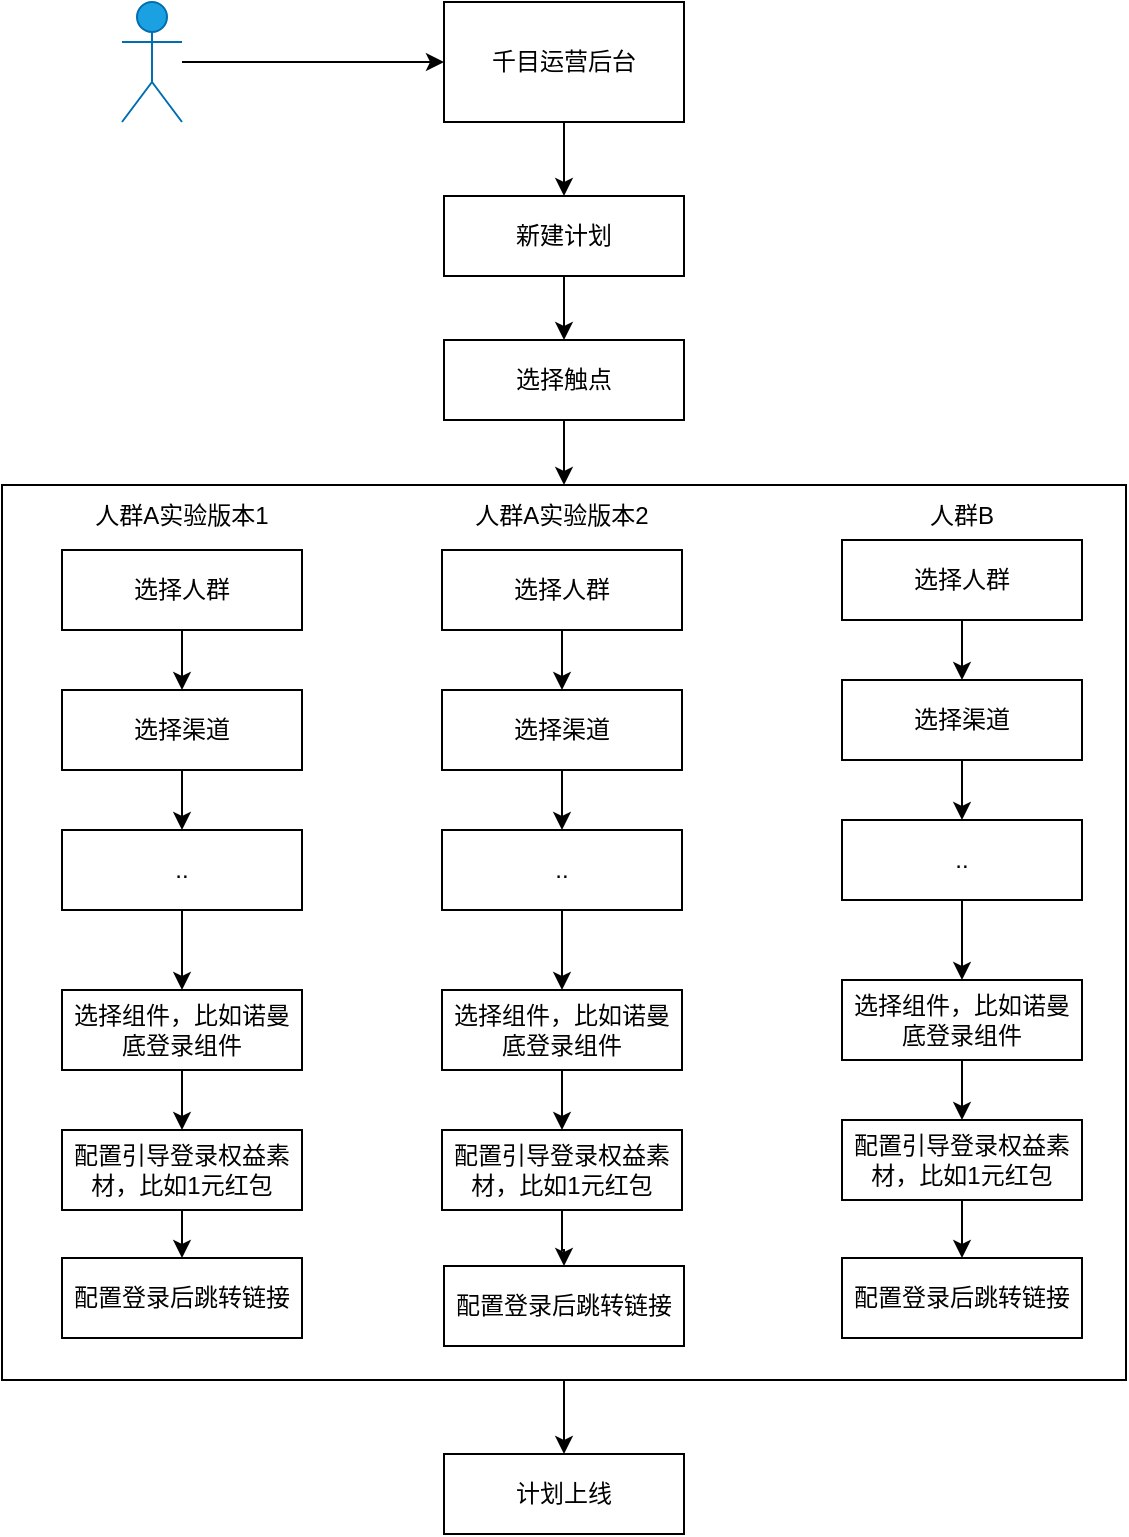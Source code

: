 <mxfile version="20.6.0" type="github">
  <diagram id="AdZXTAapoDVB2Nj3CLlC" name="第 1 页">
    <mxGraphModel dx="1186" dy="763" grid="0" gridSize="10" guides="1" tooltips="1" connect="1" arrows="1" fold="1" page="1" pageScale="1" pageWidth="827" pageHeight="1169" math="0" shadow="0">
      <root>
        <mxCell id="0" />
        <mxCell id="1" parent="0" />
        <mxCell id="sO1FA_72iBKOGkaWSEu6-46" value="" style="rounded=0;whiteSpace=wrap;html=1;" vertex="1" parent="1">
          <mxGeometry x="120" y="432.5" width="562" height="447.5" as="geometry" />
        </mxCell>
        <mxCell id="sO1FA_72iBKOGkaWSEu6-51" value="" style="edgeStyle=orthogonalEdgeStyle;rounded=0;orthogonalLoop=1;jettySize=auto;html=1;" edge="1" parent="1" source="sO1FA_72iBKOGkaWSEu6-46" target="sO1FA_72iBKOGkaWSEu6-26">
          <mxGeometry relative="1" as="geometry" />
        </mxCell>
        <mxCell id="sO1FA_72iBKOGkaWSEu6-13" value="" style="edgeStyle=orthogonalEdgeStyle;rounded=0;orthogonalLoop=1;jettySize=auto;html=1;" edge="1" parent="1" source="sO1FA_72iBKOGkaWSEu6-9" target="sO1FA_72iBKOGkaWSEu6-12">
          <mxGeometry relative="1" as="geometry" />
        </mxCell>
        <mxCell id="sO1FA_72iBKOGkaWSEu6-9" value="千目运营后台" style="rounded=0;whiteSpace=wrap;html=1;" vertex="1" parent="1">
          <mxGeometry x="341" y="191" width="120" height="60" as="geometry" />
        </mxCell>
        <mxCell id="sO1FA_72iBKOGkaWSEu6-11" style="edgeStyle=orthogonalEdgeStyle;rounded=0;orthogonalLoop=1;jettySize=auto;html=1;" edge="1" parent="1" source="sO1FA_72iBKOGkaWSEu6-10" target="sO1FA_72iBKOGkaWSEu6-9">
          <mxGeometry relative="1" as="geometry" />
        </mxCell>
        <mxCell id="sO1FA_72iBKOGkaWSEu6-10" value="运营" style="shape=umlActor;verticalLabelPosition=bottom;verticalAlign=top;html=1;outlineConnect=0;fillColor=#1ba1e2;fontColor=#ffffff;strokeColor=#006EAF;" vertex="1" parent="1">
          <mxGeometry x="180" y="191" width="30" height="60" as="geometry" />
        </mxCell>
        <mxCell id="sO1FA_72iBKOGkaWSEu6-15" value="" style="edgeStyle=orthogonalEdgeStyle;rounded=0;orthogonalLoop=1;jettySize=auto;html=1;" edge="1" parent="1" source="sO1FA_72iBKOGkaWSEu6-12" target="sO1FA_72iBKOGkaWSEu6-14">
          <mxGeometry relative="1" as="geometry" />
        </mxCell>
        <mxCell id="sO1FA_72iBKOGkaWSEu6-12" value="新建计划" style="rounded=0;whiteSpace=wrap;html=1;" vertex="1" parent="1">
          <mxGeometry x="341" y="288" width="120" height="40" as="geometry" />
        </mxCell>
        <mxCell id="sO1FA_72iBKOGkaWSEu6-47" value="" style="edgeStyle=orthogonalEdgeStyle;rounded=0;orthogonalLoop=1;jettySize=auto;html=1;" edge="1" parent="1" source="sO1FA_72iBKOGkaWSEu6-14" target="sO1FA_72iBKOGkaWSEu6-46">
          <mxGeometry relative="1" as="geometry" />
        </mxCell>
        <mxCell id="sO1FA_72iBKOGkaWSEu6-14" value="选择触点" style="rounded=0;whiteSpace=wrap;html=1;" vertex="1" parent="1">
          <mxGeometry x="341" y="360" width="120" height="40" as="geometry" />
        </mxCell>
        <mxCell id="sO1FA_72iBKOGkaWSEu6-19" value="" style="edgeStyle=orthogonalEdgeStyle;rounded=0;orthogonalLoop=1;jettySize=auto;html=1;" edge="1" parent="1" source="sO1FA_72iBKOGkaWSEu6-16" target="sO1FA_72iBKOGkaWSEu6-18">
          <mxGeometry relative="1" as="geometry" />
        </mxCell>
        <mxCell id="sO1FA_72iBKOGkaWSEu6-16" value="选择人群" style="rounded=0;whiteSpace=wrap;html=1;" vertex="1" parent="1">
          <mxGeometry x="150" y="465" width="120" height="40" as="geometry" />
        </mxCell>
        <mxCell id="sO1FA_72iBKOGkaWSEu6-21" value="" style="edgeStyle=orthogonalEdgeStyle;rounded=0;orthogonalLoop=1;jettySize=auto;html=1;" edge="1" parent="1" source="sO1FA_72iBKOGkaWSEu6-18" target="sO1FA_72iBKOGkaWSEu6-20">
          <mxGeometry relative="1" as="geometry" />
        </mxCell>
        <mxCell id="sO1FA_72iBKOGkaWSEu6-18" value="选择渠道" style="rounded=0;whiteSpace=wrap;html=1;" vertex="1" parent="1">
          <mxGeometry x="150" y="535" width="120" height="40" as="geometry" />
        </mxCell>
        <mxCell id="sO1FA_72iBKOGkaWSEu6-23" value="" style="edgeStyle=orthogonalEdgeStyle;rounded=0;orthogonalLoop=1;jettySize=auto;html=1;" edge="1" parent="1" source="sO1FA_72iBKOGkaWSEu6-20" target="sO1FA_72iBKOGkaWSEu6-22">
          <mxGeometry relative="1" as="geometry" />
        </mxCell>
        <mxCell id="sO1FA_72iBKOGkaWSEu6-20" value=".." style="rounded=0;whiteSpace=wrap;html=1;" vertex="1" parent="1">
          <mxGeometry x="150" y="605" width="120" height="40" as="geometry" />
        </mxCell>
        <mxCell id="sO1FA_72iBKOGkaWSEu6-25" value="" style="edgeStyle=orthogonalEdgeStyle;rounded=0;orthogonalLoop=1;jettySize=auto;html=1;" edge="1" parent="1" source="sO1FA_72iBKOGkaWSEu6-22" target="sO1FA_72iBKOGkaWSEu6-24">
          <mxGeometry relative="1" as="geometry" />
        </mxCell>
        <mxCell id="sO1FA_72iBKOGkaWSEu6-22" value="选择组件，比如诺曼底登录组件" style="rounded=0;whiteSpace=wrap;html=1;" vertex="1" parent="1">
          <mxGeometry x="150" y="685" width="120" height="40" as="geometry" />
        </mxCell>
        <mxCell id="sO1FA_72iBKOGkaWSEu6-53" value="" style="edgeStyle=orthogonalEdgeStyle;rounded=0;orthogonalLoop=1;jettySize=auto;html=1;" edge="1" parent="1" source="sO1FA_72iBKOGkaWSEu6-24" target="sO1FA_72iBKOGkaWSEu6-52">
          <mxGeometry relative="1" as="geometry" />
        </mxCell>
        <mxCell id="sO1FA_72iBKOGkaWSEu6-24" value="配置引导登录权益素材，比如1元红包" style="rounded=0;whiteSpace=wrap;html=1;" vertex="1" parent="1">
          <mxGeometry x="150" y="755" width="120" height="40" as="geometry" />
        </mxCell>
        <mxCell id="sO1FA_72iBKOGkaWSEu6-26" value="计划上线" style="rounded=0;whiteSpace=wrap;html=1;" vertex="1" parent="1">
          <mxGeometry x="341" y="917" width="120" height="40" as="geometry" />
        </mxCell>
        <mxCell id="sO1FA_72iBKOGkaWSEu6-28" value="" style="edgeStyle=orthogonalEdgeStyle;rounded=0;orthogonalLoop=1;jettySize=auto;html=1;" edge="1" parent="1" source="sO1FA_72iBKOGkaWSEu6-29" target="sO1FA_72iBKOGkaWSEu6-31">
          <mxGeometry relative="1" as="geometry" />
        </mxCell>
        <mxCell id="sO1FA_72iBKOGkaWSEu6-29" value="选择人群" style="rounded=0;whiteSpace=wrap;html=1;" vertex="1" parent="1">
          <mxGeometry x="340" y="465" width="120" height="40" as="geometry" />
        </mxCell>
        <mxCell id="sO1FA_72iBKOGkaWSEu6-30" value="" style="edgeStyle=orthogonalEdgeStyle;rounded=0;orthogonalLoop=1;jettySize=auto;html=1;" edge="1" parent="1" source="sO1FA_72iBKOGkaWSEu6-31" target="sO1FA_72iBKOGkaWSEu6-33">
          <mxGeometry relative="1" as="geometry" />
        </mxCell>
        <mxCell id="sO1FA_72iBKOGkaWSEu6-31" value="选择渠道" style="rounded=0;whiteSpace=wrap;html=1;" vertex="1" parent="1">
          <mxGeometry x="340" y="535" width="120" height="40" as="geometry" />
        </mxCell>
        <mxCell id="sO1FA_72iBKOGkaWSEu6-32" value="" style="edgeStyle=orthogonalEdgeStyle;rounded=0;orthogonalLoop=1;jettySize=auto;html=1;" edge="1" parent="1" source="sO1FA_72iBKOGkaWSEu6-33" target="sO1FA_72iBKOGkaWSEu6-35">
          <mxGeometry relative="1" as="geometry" />
        </mxCell>
        <mxCell id="sO1FA_72iBKOGkaWSEu6-33" value=".." style="rounded=0;whiteSpace=wrap;html=1;" vertex="1" parent="1">
          <mxGeometry x="340" y="605" width="120" height="40" as="geometry" />
        </mxCell>
        <mxCell id="sO1FA_72iBKOGkaWSEu6-34" value="" style="edgeStyle=orthogonalEdgeStyle;rounded=0;orthogonalLoop=1;jettySize=auto;html=1;" edge="1" parent="1" source="sO1FA_72iBKOGkaWSEu6-35" target="sO1FA_72iBKOGkaWSEu6-36">
          <mxGeometry relative="1" as="geometry" />
        </mxCell>
        <mxCell id="sO1FA_72iBKOGkaWSEu6-35" value="选择组件，比如诺曼底登录组件" style="rounded=0;whiteSpace=wrap;html=1;" vertex="1" parent="1">
          <mxGeometry x="340" y="685" width="120" height="40" as="geometry" />
        </mxCell>
        <mxCell id="sO1FA_72iBKOGkaWSEu6-56" value="" style="edgeStyle=orthogonalEdgeStyle;rounded=0;orthogonalLoop=1;jettySize=auto;html=1;" edge="1" parent="1" source="sO1FA_72iBKOGkaWSEu6-36" target="sO1FA_72iBKOGkaWSEu6-54">
          <mxGeometry relative="1" as="geometry" />
        </mxCell>
        <mxCell id="sO1FA_72iBKOGkaWSEu6-36" value="配置引导登录权益素材，比如1元红包" style="rounded=0;whiteSpace=wrap;html=1;" vertex="1" parent="1">
          <mxGeometry x="340" y="755" width="120" height="40" as="geometry" />
        </mxCell>
        <mxCell id="sO1FA_72iBKOGkaWSEu6-37" value="" style="edgeStyle=orthogonalEdgeStyle;rounded=0;orthogonalLoop=1;jettySize=auto;html=1;" edge="1" parent="1" source="sO1FA_72iBKOGkaWSEu6-38" target="sO1FA_72iBKOGkaWSEu6-40">
          <mxGeometry relative="1" as="geometry" />
        </mxCell>
        <mxCell id="sO1FA_72iBKOGkaWSEu6-38" value="选择人群" style="rounded=0;whiteSpace=wrap;html=1;" vertex="1" parent="1">
          <mxGeometry x="540" y="460" width="120" height="40" as="geometry" />
        </mxCell>
        <mxCell id="sO1FA_72iBKOGkaWSEu6-39" value="" style="edgeStyle=orthogonalEdgeStyle;rounded=0;orthogonalLoop=1;jettySize=auto;html=1;" edge="1" parent="1" source="sO1FA_72iBKOGkaWSEu6-40" target="sO1FA_72iBKOGkaWSEu6-42">
          <mxGeometry relative="1" as="geometry" />
        </mxCell>
        <mxCell id="sO1FA_72iBKOGkaWSEu6-40" value="选择渠道" style="rounded=0;whiteSpace=wrap;html=1;" vertex="1" parent="1">
          <mxGeometry x="540" y="530" width="120" height="40" as="geometry" />
        </mxCell>
        <mxCell id="sO1FA_72iBKOGkaWSEu6-41" value="" style="edgeStyle=orthogonalEdgeStyle;rounded=0;orthogonalLoop=1;jettySize=auto;html=1;" edge="1" parent="1" source="sO1FA_72iBKOGkaWSEu6-42" target="sO1FA_72iBKOGkaWSEu6-44">
          <mxGeometry relative="1" as="geometry" />
        </mxCell>
        <mxCell id="sO1FA_72iBKOGkaWSEu6-42" value=".." style="rounded=0;whiteSpace=wrap;html=1;" vertex="1" parent="1">
          <mxGeometry x="540" y="600" width="120" height="40" as="geometry" />
        </mxCell>
        <mxCell id="sO1FA_72iBKOGkaWSEu6-43" value="" style="edgeStyle=orthogonalEdgeStyle;rounded=0;orthogonalLoop=1;jettySize=auto;html=1;" edge="1" parent="1" source="sO1FA_72iBKOGkaWSEu6-44" target="sO1FA_72iBKOGkaWSEu6-45">
          <mxGeometry relative="1" as="geometry" />
        </mxCell>
        <mxCell id="sO1FA_72iBKOGkaWSEu6-44" value="选择组件，比如诺曼底登录组件" style="rounded=0;whiteSpace=wrap;html=1;" vertex="1" parent="1">
          <mxGeometry x="540" y="680" width="120" height="40" as="geometry" />
        </mxCell>
        <mxCell id="sO1FA_72iBKOGkaWSEu6-57" value="" style="edgeStyle=orthogonalEdgeStyle;rounded=0;orthogonalLoop=1;jettySize=auto;html=1;" edge="1" parent="1" source="sO1FA_72iBKOGkaWSEu6-45" target="sO1FA_72iBKOGkaWSEu6-55">
          <mxGeometry relative="1" as="geometry" />
        </mxCell>
        <mxCell id="sO1FA_72iBKOGkaWSEu6-45" value="配置引导登录权益素材，比如1元红包" style="rounded=0;whiteSpace=wrap;html=1;" vertex="1" parent="1">
          <mxGeometry x="540" y="750" width="120" height="40" as="geometry" />
        </mxCell>
        <mxCell id="sO1FA_72iBKOGkaWSEu6-48" value="人群A实验版本1" style="text;html=1;strokeColor=none;fillColor=none;align=center;verticalAlign=middle;whiteSpace=wrap;rounded=0;" vertex="1" parent="1">
          <mxGeometry x="160" y="430" width="100" height="35" as="geometry" />
        </mxCell>
        <mxCell id="sO1FA_72iBKOGkaWSEu6-49" value="人群A实验版本2" style="text;html=1;strokeColor=none;fillColor=none;align=center;verticalAlign=middle;whiteSpace=wrap;rounded=0;" vertex="1" parent="1">
          <mxGeometry x="350" y="430" width="100" height="35" as="geometry" />
        </mxCell>
        <mxCell id="sO1FA_72iBKOGkaWSEu6-50" value="人群B" style="text;html=1;strokeColor=none;fillColor=none;align=center;verticalAlign=middle;whiteSpace=wrap;rounded=0;" vertex="1" parent="1">
          <mxGeometry x="550" y="430" width="100" height="35" as="geometry" />
        </mxCell>
        <mxCell id="sO1FA_72iBKOGkaWSEu6-52" value="配置登录后跳转链接" style="rounded=0;whiteSpace=wrap;html=1;" vertex="1" parent="1">
          <mxGeometry x="150" y="819" width="120" height="40" as="geometry" />
        </mxCell>
        <mxCell id="sO1FA_72iBKOGkaWSEu6-54" value="配置登录后跳转链接" style="rounded=0;whiteSpace=wrap;html=1;" vertex="1" parent="1">
          <mxGeometry x="341" y="823" width="120" height="40" as="geometry" />
        </mxCell>
        <mxCell id="sO1FA_72iBKOGkaWSEu6-55" value="配置登录后跳转链接" style="rounded=0;whiteSpace=wrap;html=1;" vertex="1" parent="1">
          <mxGeometry x="540" y="819" width="120" height="40" as="geometry" />
        </mxCell>
      </root>
    </mxGraphModel>
  </diagram>
</mxfile>
